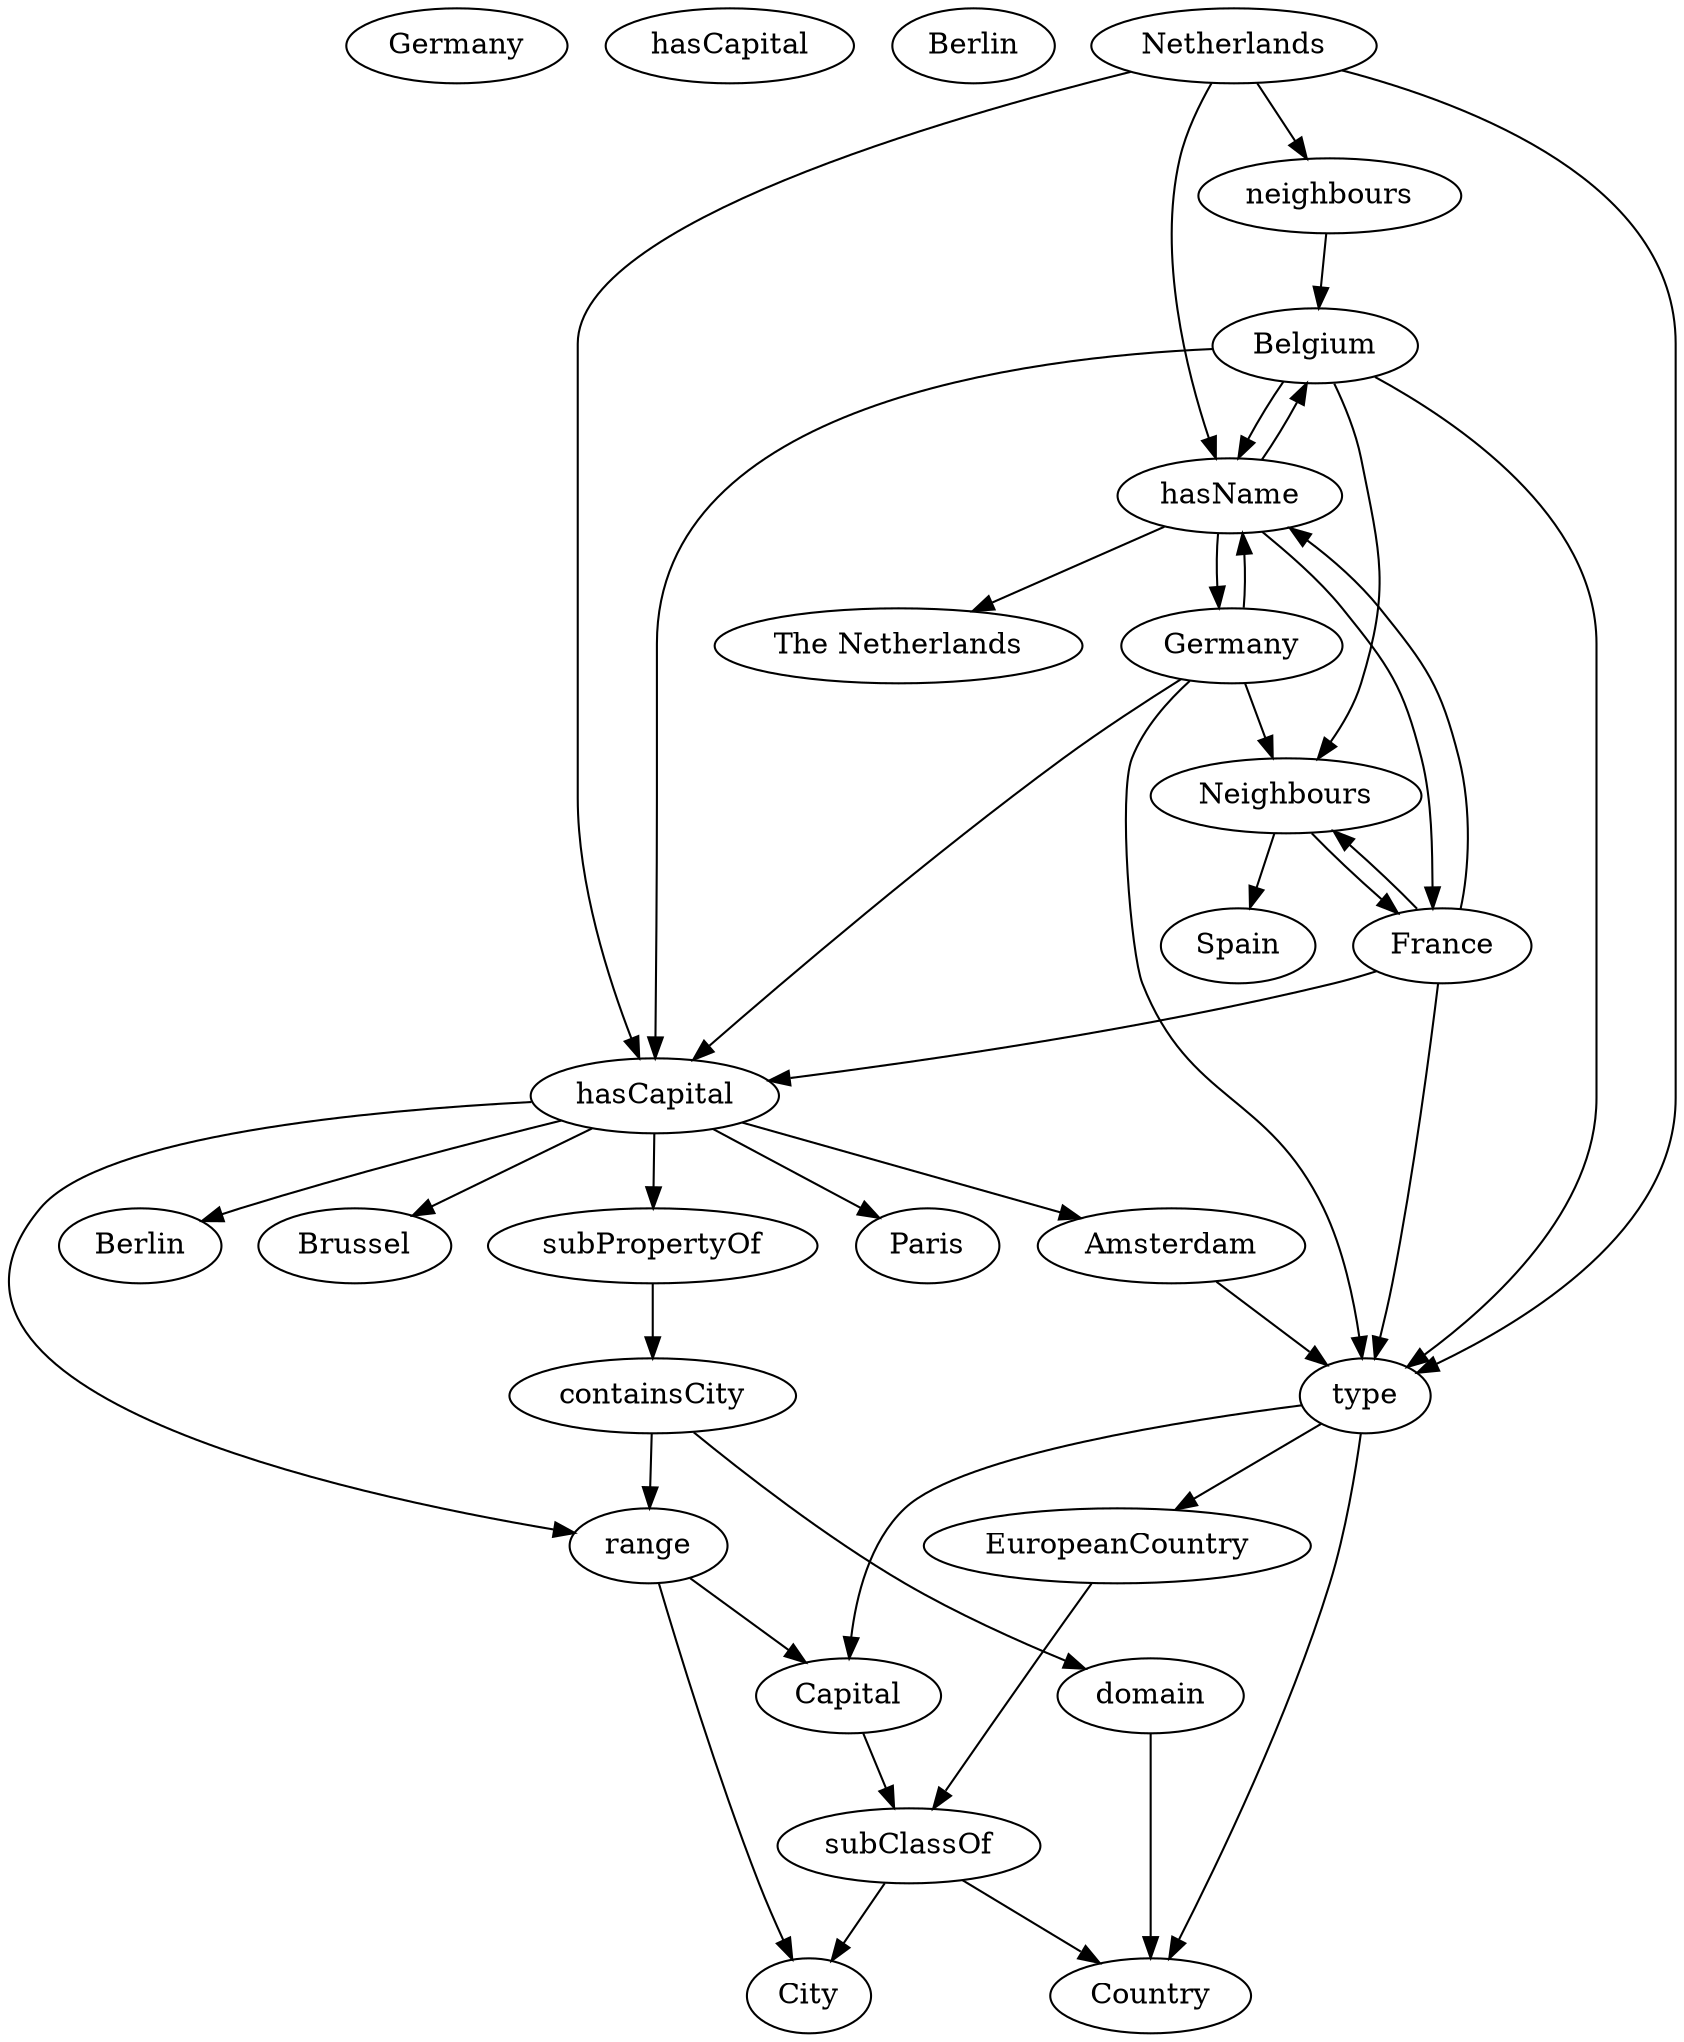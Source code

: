 strict digraph {
	graph [dpi=52]
	1 [label=Capital]
	2 [label=subClassOf]
	3 [label=City]
	Capital -> subClassOf
	subClassOf -> City
	1 [label=Belgium]
	2 [label=hasCapital]
	3 [label=Brussel]
	Belgium -> hasCapital
	hasCapital -> Brussel
	1 [label=Germany]
	2 [label=hasName]
	3 [label=Germany]
	Germany -> hasName
	hasName -> Germany
	1 [label=France]
	2 [label=type]
	3 [label=Country]
	France -> type
	type -> Country
	1 [label=Netherlands]
	2 [label=neighbours]
	3 [label=Belgium]
	Netherlands -> neighbours
	neighbours -> Belgium
	1 [label=France]
	2 [label=hasCapital]
	3 [label=Paris]
	France -> hasCapital
	hasCapital -> Paris
	1 [label=EuropeanCountry]
	2 [label=subClassOf]
	3 [label=Country]
	EuropeanCountry -> subClassOf
	subClassOf -> Country
	1 [label=containsCity]
	2 [label=domain]
	3 [label=Country]
	containsCity -> domain
	domain -> Country
	1 [label=hasCapital]
	2 [label=subPropertyOf]
	3 [label=containsCity]
	hasCapital -> subPropertyOf
	subPropertyOf -> containsCity
	1 [label=hasCapital]
	2 [label=range]
	3 [label=Capital]
	hasCapital -> range
	range -> Capital
	1 [label=Germany]
	2 [label=type]
	3 [label=EuropeanCountry]
	Germany -> type
	type -> EuropeanCountry
	1 [label=Netherlands]
	2 [label=type]
	3 [label=Country]
	Netherlands -> type
	type -> Country
	1 [label=Netherlands]
	2 [label=hasCapital]
	3 [label=Amsterdam]
	Netherlands -> hasCapital
	hasCapital -> Amsterdam
	1 [label=Germany]
	2 [label=Neighbours]
	3 [label=France]
	Germany -> Neighbours
	Neighbours -> France
	1 [label=Amsterdam]
	2 [label=type]
	3 [label=Capital]
	Amsterdam -> type
	type -> Capital
	1 [label=France]
	2 [label=hasName]
	3 [label=France]
	France -> hasName
	hasName -> France
	1 [label=Belgium]
	2 [label=Neighbours]
	3 [label=France]
	Belgium -> Neighbours
	Neighbours -> France
	1 [label=Belgium]
	2 [label=type]
	3 [label=Country]
	Belgium -> type
	type -> Country
	1 [label=Belgium]
	2 [label=hasName]
	3 [label=Belgium]
	Belgium -> hasName
	hasName -> Belgium
	1 [label=France]
	2 [label=Neighbours]
	3 [label=Spain]
	France -> Neighbours
	Neighbours -> Spain
	1 [label=containsCity]
	2 [label=range]
	3 [label=City]
	containsCity -> range
	range -> City
	1 [label=Germany]
	2 [label=type]
	3 [label=Country]
	Germany -> type
	type -> Country
	1 [label=Netherlands]
	2 [label=hasName]
	3 [label="The Netherlands"]
	Netherlands -> hasName
	hasName -> "The Netherlands"
	1 [label=Germany]
	2 [label=hasCapital]
	3 [label=Berlin]
	Germany -> hasCapital
	hasCapital -> Berlin
}

